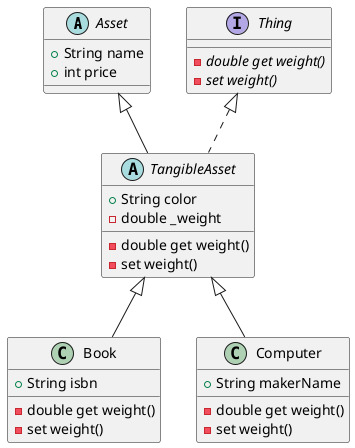 @startuml Asset

abstract class Asset {
  +String name
  +int price
}

abstract class TangibleAsset extends Asset implements Thing {
  +String color
  -double _weight

  -double get weight()
  -set weight()
}

interface Thing {
  -{abstract} double get weight()
  -{abstract} set weight()
}

class Book extends TangibleAsset {
  +String isbn
  -double get weight()
  -set weight()
}

class Computer extends TangibleAsset {
  +String makerName
  -double get weight()
  -set weight()
}

@enduml